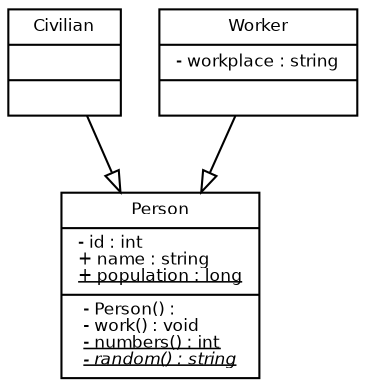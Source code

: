 digraph G {
	fontname = "Bitstream Vera Sans"
	fontsize = 8


 	node [
		fontname = "Bitstream Vera Sans"
		fontsize = 8
		shape = "record"
	]

	edge [
		fontname = "Bitstream Vera Sans"
		fontsize = 8
	]

	Civilian [
		label = <{Civilian||}>
	]

	Person [
		label = <{Person|- id : int<BR ALIGN="LEFT"/>+ name : string<BR ALIGN="LEFT"/><U>+ population : long</U><BR ALIGN="LEFT"/>|- Person() : <BR ALIGN="LEFT"/>- work() : void<BR ALIGN="LEFT"/><U>- numbers() : int</U><BR ALIGN="LEFT"/><I><U>- random() : string</U></I><BR ALIGN="LEFT"/>}>
	]

	Worker [
		label = <{Worker|- workplace : string<BR ALIGN="LEFT"/>|}>
	]

	edge [
		 arrowhead = "empty"
	]

	Worker -> Person
	Civilian -> Person

}